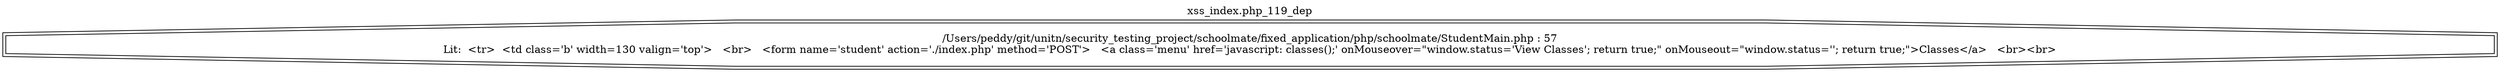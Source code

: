 digraph cfg {
  label="xss_index.php_119_dep";
  labelloc=t;
  n1 [shape=doubleoctagon, label="/Users/peddy/git/unitn/security_testing_project/schoolmate/fixed_application/php/schoolmate/StudentMain.php : 57\nLit:  <tr>  <td class='b' width=130 valign='top'>   <br>   <form name='student' action='./index.php' method='POST'>   <a class='menu' href='javascript: classes();' onMouseover=\"window.status='View Classes'; return true;\" onMouseout=\"window.status=''; return true;\">Classes</a>   <br><br>\n"];
}
